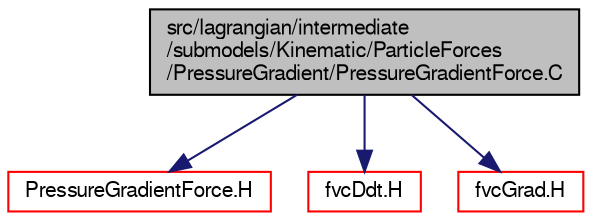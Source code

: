 digraph "src/lagrangian/intermediate/submodels/Kinematic/ParticleForces/PressureGradient/PressureGradientForce.C"
{
  bgcolor="transparent";
  edge [fontname="FreeSans",fontsize="10",labelfontname="FreeSans",labelfontsize="10"];
  node [fontname="FreeSans",fontsize="10",shape=record];
  Node0 [label="src/lagrangian/intermediate\l/submodels/Kinematic/ParticleForces\l/PressureGradient/PressureGradientForce.C",height=0.2,width=0.4,color="black", fillcolor="grey75", style="filled", fontcolor="black"];
  Node0 -> Node1 [color="midnightblue",fontsize="10",style="solid",fontname="FreeSans"];
  Node1 [label="PressureGradientForce.H",height=0.2,width=0.4,color="red",URL="$a05906.html"];
  Node0 -> Node334 [color="midnightblue",fontsize="10",style="solid",fontname="FreeSans"];
  Node334 [label="fvcDdt.H",height=0.2,width=0.4,color="red",URL="$a02960.html",tooltip="Calculate the first temporal derivative. "];
  Node0 -> Node345 [color="midnightblue",fontsize="10",style="solid",fontname="FreeSans"];
  Node345 [label="fvcGrad.H",height=0.2,width=0.4,color="red",URL="$a02978.html",tooltip="Calculate the gradient of the given field. "];
}

